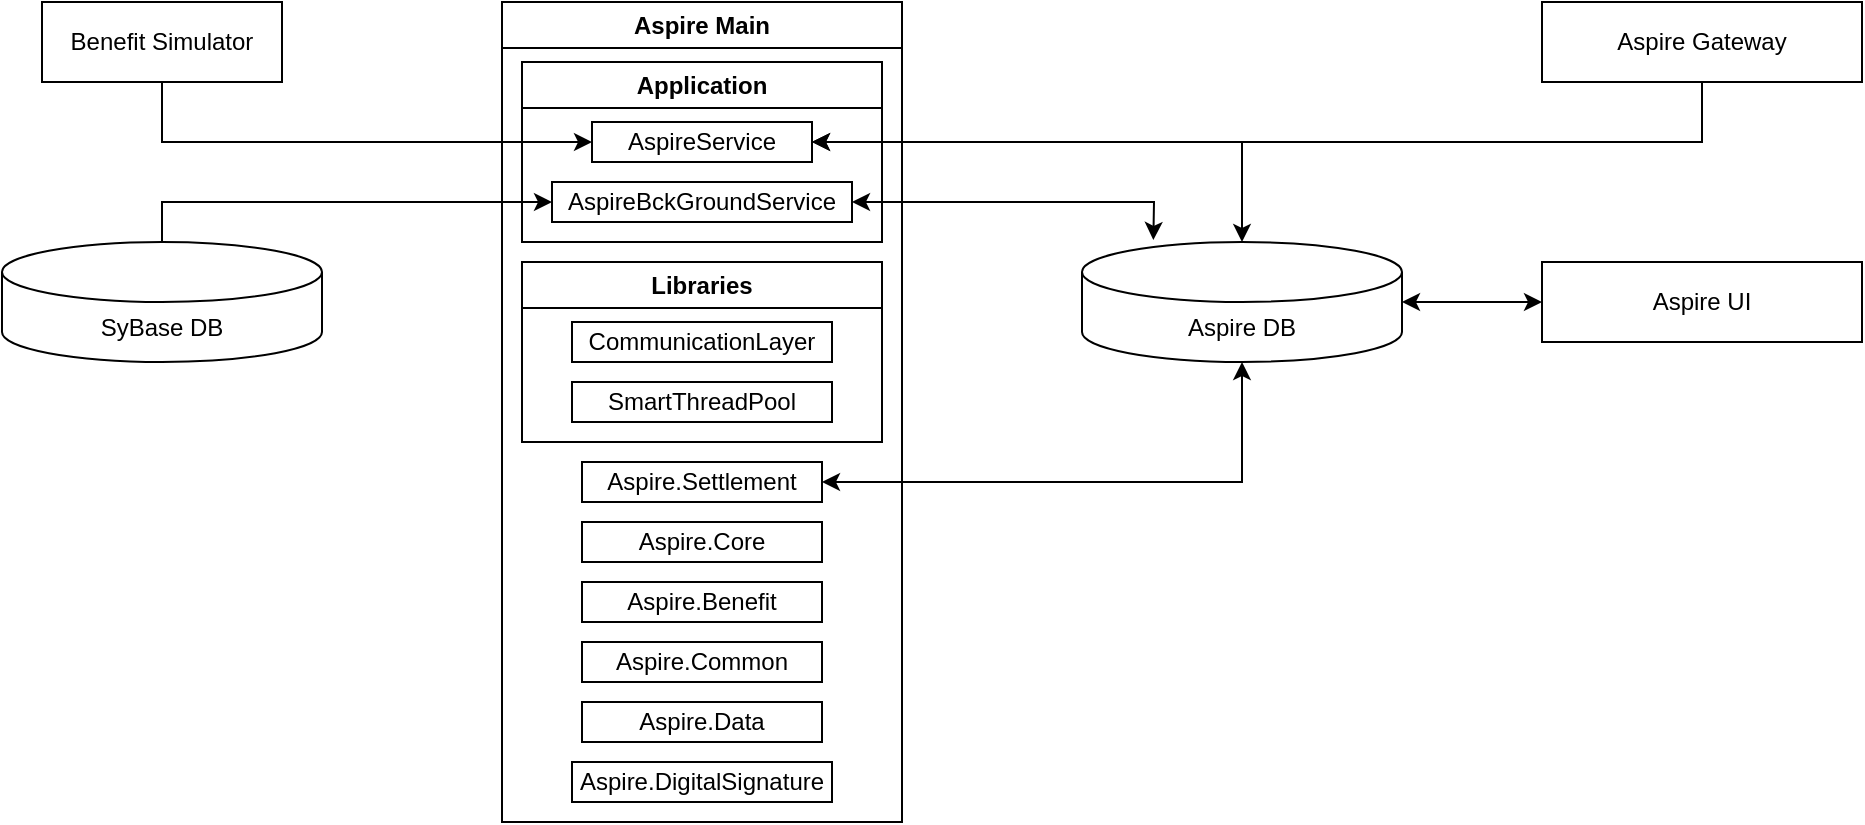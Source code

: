 <mxfile version="21.7.2" type="github" pages="3">
  <diagram id="lW2yeLPKLFarmGBHYU54" name="Aspire">
    <mxGraphModel dx="1050" dy="574" grid="1" gridSize="10" guides="1" tooltips="1" connect="1" arrows="1" fold="1" page="1" pageScale="1" pageWidth="1169" pageHeight="827" math="0" shadow="0">
      <root>
        <mxCell id="0" />
        <mxCell id="1" parent="0" />
        <mxCell id="iufMbYyBqZOPi5BF86Iq-2" value="Aspire Main" style="swimlane;whiteSpace=wrap;html=1;" parent="1" vertex="1">
          <mxGeometry x="440" y="40" width="200" height="410" as="geometry" />
        </mxCell>
        <mxCell id="8gHA495yompljOyTWCN0-1" value="Application" style="swimlane;whiteSpace=wrap;html=1;" parent="iufMbYyBqZOPi5BF86Iq-2" vertex="1">
          <mxGeometry x="10" y="30" width="180" height="90" as="geometry" />
        </mxCell>
        <mxCell id="8gHA495yompljOyTWCN0-2" value="AspireService" style="rounded=0;whiteSpace=wrap;html=1;" parent="8gHA495yompljOyTWCN0-1" vertex="1">
          <mxGeometry x="35" y="30" width="110" height="20" as="geometry" />
        </mxCell>
        <mxCell id="8gHA495yompljOyTWCN0-3" value="AspireBckGroundService" style="rounded=0;whiteSpace=wrap;html=1;" parent="8gHA495yompljOyTWCN0-1" vertex="1">
          <mxGeometry x="15" y="60" width="150" height="20" as="geometry" />
        </mxCell>
        <mxCell id="h50UE_S-mEdRcJz5tjL6-1" value="Libraries" style="swimlane;whiteSpace=wrap;html=1;" parent="iufMbYyBqZOPi5BF86Iq-2" vertex="1">
          <mxGeometry x="10" y="130" width="180" height="90" as="geometry" />
        </mxCell>
        <mxCell id="h50UE_S-mEdRcJz5tjL6-2" value="CommunicationLayer" style="rounded=0;whiteSpace=wrap;html=1;" parent="h50UE_S-mEdRcJz5tjL6-1" vertex="1">
          <mxGeometry x="25" y="30" width="130" height="20" as="geometry" />
        </mxCell>
        <mxCell id="h50UE_S-mEdRcJz5tjL6-3" value="SmartThreadPool" style="rounded=0;whiteSpace=wrap;html=1;" parent="h50UE_S-mEdRcJz5tjL6-1" vertex="1">
          <mxGeometry x="25" y="60" width="130" height="20" as="geometry" />
        </mxCell>
        <mxCell id="5SF_NQ6M5Nal3n-W6SpF-5" value="Aspire.Settlement" style="rounded=0;whiteSpace=wrap;html=1;" parent="iufMbYyBqZOPi5BF86Iq-2" vertex="1">
          <mxGeometry x="40" y="230" width="120" height="20" as="geometry" />
        </mxCell>
        <mxCell id="5SF_NQ6M5Nal3n-W6SpF-4" value="Aspire.Core" style="rounded=0;whiteSpace=wrap;html=1;" parent="iufMbYyBqZOPi5BF86Iq-2" vertex="1">
          <mxGeometry x="40" y="260" width="120" height="20" as="geometry" />
        </mxCell>
        <mxCell id="5SF_NQ6M5Nal3n-W6SpF-1" value="Aspire.Benefit" style="rounded=0;whiteSpace=wrap;html=1;" parent="iufMbYyBqZOPi5BF86Iq-2" vertex="1">
          <mxGeometry x="40" y="290" width="120" height="20" as="geometry" />
        </mxCell>
        <mxCell id="5SF_NQ6M5Nal3n-W6SpF-2" value="Aspire.Common" style="rounded=0;whiteSpace=wrap;html=1;" parent="iufMbYyBqZOPi5BF86Iq-2" vertex="1">
          <mxGeometry x="40" y="320" width="120" height="20" as="geometry" />
        </mxCell>
        <mxCell id="5SF_NQ6M5Nal3n-W6SpF-6" value="Aspire.Data" style="rounded=0;whiteSpace=wrap;html=1;" parent="iufMbYyBqZOPi5BF86Iq-2" vertex="1">
          <mxGeometry x="40" y="350" width="120" height="20" as="geometry" />
        </mxCell>
        <mxCell id="5SF_NQ6M5Nal3n-W6SpF-3" value="Aspire.DigitalSignature" style="rounded=0;whiteSpace=wrap;html=1;" parent="iufMbYyBqZOPi5BF86Iq-2" vertex="1">
          <mxGeometry x="35" y="380" width="130" height="20" as="geometry" />
        </mxCell>
        <mxCell id="iufMbYyBqZOPi5BF86Iq-4" value="Aspire DB" style="shape=cylinder3;whiteSpace=wrap;html=1;boundedLbl=1;backgroundOutline=1;size=15;" parent="1" vertex="1">
          <mxGeometry x="730" y="160" width="160" height="60" as="geometry" />
        </mxCell>
        <mxCell id="5SF_NQ6M5Nal3n-W6SpF-16" value="Aspire UI" style="rounded=0;whiteSpace=wrap;html=1;" parent="1" vertex="1">
          <mxGeometry x="960" y="170" width="160" height="40" as="geometry" />
        </mxCell>
        <mxCell id="5SF_NQ6M5Nal3n-W6SpF-17" value="" style="endArrow=classic;startArrow=classic;html=1;rounded=0;exitX=1;exitY=0.5;exitDx=0;exitDy=0;exitPerimeter=0;entryX=0;entryY=0.5;entryDx=0;entryDy=0;" parent="1" source="iufMbYyBqZOPi5BF86Iq-4" target="5SF_NQ6M5Nal3n-W6SpF-16" edge="1">
          <mxGeometry width="50" height="50" relative="1" as="geometry">
            <mxPoint x="1030" y="310" as="sourcePoint" />
            <mxPoint x="1080" y="260" as="targetPoint" />
          </mxGeometry>
        </mxCell>
        <mxCell id="5SF_NQ6M5Nal3n-W6SpF-18" value="" style="endArrow=classic;startArrow=classic;html=1;rounded=0;exitX=1;exitY=0.5;exitDx=0;exitDy=0;entryX=0.5;entryY=0;entryDx=0;entryDy=0;entryPerimeter=0;" parent="1" source="8gHA495yompljOyTWCN0-2" target="iufMbYyBqZOPi5BF86Iq-4" edge="1">
          <mxGeometry width="50" height="50" relative="1" as="geometry">
            <mxPoint x="720" y="130" as="sourcePoint" />
            <mxPoint x="770" y="80" as="targetPoint" />
            <Array as="points">
              <mxPoint x="810" y="110" />
            </Array>
          </mxGeometry>
        </mxCell>
        <mxCell id="5SF_NQ6M5Nal3n-W6SpF-20" value="" style="endArrow=classic;startArrow=classic;html=1;rounded=0;exitX=1;exitY=0.5;exitDx=0;exitDy=0;entryX=0.223;entryY=-0.017;entryDx=0;entryDy=0;entryPerimeter=0;" parent="1" source="8gHA495yompljOyTWCN0-3" target="iufMbYyBqZOPi5BF86Iq-4" edge="1">
          <mxGeometry width="50" height="50" relative="1" as="geometry">
            <mxPoint x="700" y="200" as="sourcePoint" />
            <mxPoint x="750" y="150" as="targetPoint" />
            <Array as="points">
              <mxPoint x="650" y="140" />
              <mxPoint x="766" y="140" />
            </Array>
          </mxGeometry>
        </mxCell>
        <mxCell id="5SF_NQ6M5Nal3n-W6SpF-21" value="SyBase DB" style="shape=cylinder3;whiteSpace=wrap;html=1;boundedLbl=1;backgroundOutline=1;size=15;" parent="1" vertex="1">
          <mxGeometry x="190" y="160" width="160" height="60" as="geometry" />
        </mxCell>
        <mxCell id="5SF_NQ6M5Nal3n-W6SpF-22" value="" style="endArrow=classic;html=1;rounded=0;exitX=0.5;exitY=0;exitDx=0;exitDy=0;exitPerimeter=0;entryX=0;entryY=0.5;entryDx=0;entryDy=0;" parent="1" source="5SF_NQ6M5Nal3n-W6SpF-21" target="8gHA495yompljOyTWCN0-3" edge="1">
          <mxGeometry width="50" height="50" relative="1" as="geometry">
            <mxPoint x="300" y="200" as="sourcePoint" />
            <mxPoint x="350" y="150" as="targetPoint" />
            <Array as="points">
              <mxPoint x="270" y="140" />
            </Array>
          </mxGeometry>
        </mxCell>
        <mxCell id="UeyrwmEbOxOz1JauZjFB-1" value="Benefit Simulator" style="rounded=0;whiteSpace=wrap;html=1;" parent="1" vertex="1">
          <mxGeometry x="210" y="40" width="120" height="40" as="geometry" />
        </mxCell>
        <mxCell id="UeyrwmEbOxOz1JauZjFB-2" value="" style="endArrow=classic;html=1;rounded=0;exitX=0.5;exitY=1;exitDx=0;exitDy=0;entryX=0;entryY=0.5;entryDx=0;entryDy=0;" parent="1" source="UeyrwmEbOxOz1JauZjFB-1" target="8gHA495yompljOyTWCN0-2" edge="1">
          <mxGeometry width="50" height="50" relative="1" as="geometry">
            <mxPoint x="240" y="140" as="sourcePoint" />
            <mxPoint x="290" y="90" as="targetPoint" />
            <Array as="points">
              <mxPoint x="270" y="110" />
            </Array>
          </mxGeometry>
        </mxCell>
        <mxCell id="r4xuPSf-3Fc8xtoFhFdd-1" value="" style="endArrow=classic;startArrow=classic;html=1;rounded=0;exitX=1;exitY=0.5;exitDx=0;exitDy=0;entryX=0.5;entryY=1;entryDx=0;entryDy=0;entryPerimeter=0;" parent="1" source="5SF_NQ6M5Nal3n-W6SpF-5" target="iufMbYyBqZOPi5BF86Iq-4" edge="1">
          <mxGeometry width="50" height="50" relative="1" as="geometry">
            <mxPoint x="750" y="310" as="sourcePoint" />
            <mxPoint x="800" y="260" as="targetPoint" />
            <Array as="points">
              <mxPoint x="810" y="280" />
            </Array>
          </mxGeometry>
        </mxCell>
        <mxCell id="RgGjr_Nw3MkFNdk7W0II-1" value="Aspire Gateway" style="rounded=0;whiteSpace=wrap;html=1;" parent="1" vertex="1">
          <mxGeometry x="960" y="40" width="160" height="40" as="geometry" />
        </mxCell>
        <mxCell id="RgGjr_Nw3MkFNdk7W0II-2" value="" style="endArrow=classic;html=1;rounded=0;exitX=0.5;exitY=1;exitDx=0;exitDy=0;entryX=1;entryY=0.5;entryDx=0;entryDy=0;" parent="1" source="RgGjr_Nw3MkFNdk7W0II-1" target="8gHA495yompljOyTWCN0-2" edge="1">
          <mxGeometry width="50" height="50" relative="1" as="geometry">
            <mxPoint x="770" y="70" as="sourcePoint" />
            <mxPoint x="820" y="20" as="targetPoint" />
            <Array as="points">
              <mxPoint x="1040" y="110" />
            </Array>
          </mxGeometry>
        </mxCell>
      </root>
    </mxGraphModel>
  </diagram>
  <diagram name="Aspire Main" id="IH4H51r7AeCOJ74Wlhnf">
    <mxGraphModel dx="1050" dy="574" grid="1" gridSize="10" guides="1" tooltips="1" connect="1" arrows="1" fold="1" page="1" pageScale="1" pageWidth="1169" pageHeight="827" math="0" shadow="0">
      <root>
        <mxCell id="0" />
        <mxCell id="1" parent="0" />
        <mxCell id="LXWdEqAj7WApUk0QWLQh-1" value="Aspire.Benefit" style="rounded=0;whiteSpace=wrap;html=1;" parent="1" vertex="1">
          <mxGeometry x="530" y="260" width="140" height="40" as="geometry" />
        </mxCell>
        <mxCell id="LXWdEqAj7WApUk0QWLQh-2" value="Aspire.Common" style="rounded=0;whiteSpace=wrap;html=1;" parent="1" vertex="1">
          <mxGeometry x="760" y="260" width="140" height="40" as="geometry" />
        </mxCell>
        <mxCell id="LXWdEqAj7WApUk0QWLQh-3" value="Aspire.DigitalSignature" style="rounded=0;whiteSpace=wrap;html=1;" parent="1" vertex="1">
          <mxGeometry x="990" y="320" width="140" height="40" as="geometry" />
        </mxCell>
        <mxCell id="LXWdEqAj7WApUk0QWLQh-4" value="Aspire.Core" style="rounded=0;whiteSpace=wrap;html=1;" parent="1" vertex="1">
          <mxGeometry x="650" y="130" width="140" height="40" as="geometry" />
        </mxCell>
        <mxCell id="LXWdEqAj7WApUk0QWLQh-6" value="Aspire.Settlement" style="rounded=0;whiteSpace=wrap;html=1;" parent="1" vertex="1">
          <mxGeometry x="650" y="40" width="140" height="40" as="geometry" />
        </mxCell>
        <mxCell id="LXWdEqAj7WApUk0QWLQh-7" value="Aspire.Data" style="rounded=0;whiteSpace=wrap;html=1;" parent="1" vertex="1">
          <mxGeometry x="990" y="260" width="140" height="40" as="geometry" />
        </mxCell>
        <mxCell id="LXWdEqAj7WApUk0QWLQh-16" value="Application" style="swimlane;whiteSpace=wrap;html=1;" parent="1" vertex="1">
          <mxGeometry x="300" y="50" width="200" height="160" as="geometry" />
        </mxCell>
        <mxCell id="LXWdEqAj7WApUk0QWLQh-17" value="AspireService" style="rounded=0;whiteSpace=wrap;html=1;" parent="LXWdEqAj7WApUk0QWLQh-16" vertex="1">
          <mxGeometry x="30" y="40" width="140" height="40" as="geometry" />
        </mxCell>
        <mxCell id="LXWdEqAj7WApUk0QWLQh-18" value="AspireBckGroundService" style="rounded=0;whiteSpace=wrap;html=1;" parent="LXWdEqAj7WApUk0QWLQh-16" vertex="1">
          <mxGeometry x="30" y="100" width="140" height="40" as="geometry" />
        </mxCell>
        <mxCell id="LXWdEqAj7WApUk0QWLQh-19" value="Libraries" style="swimlane;whiteSpace=wrap;html=1;" parent="1" vertex="1">
          <mxGeometry x="960" y="50" width="200" height="160" as="geometry" />
        </mxCell>
        <mxCell id="LXWdEqAj7WApUk0QWLQh-20" value="CommunicationLayer" style="rounded=0;whiteSpace=wrap;html=1;" parent="LXWdEqAj7WApUk0QWLQh-19" vertex="1">
          <mxGeometry x="30" y="40" width="140" height="40" as="geometry" />
        </mxCell>
        <mxCell id="LXWdEqAj7WApUk0QWLQh-21" value="SmartThreadPool" style="rounded=0;whiteSpace=wrap;html=1;" parent="LXWdEqAj7WApUk0QWLQh-19" vertex="1">
          <mxGeometry x="30" y="100" width="140" height="40" as="geometry" />
        </mxCell>
        <mxCell id="LXWdEqAj7WApUk0QWLQh-22" value="Simulator" style="swimlane;whiteSpace=wrap;html=1;" parent="1" vertex="1">
          <mxGeometry x="10" y="50" width="200" height="110" as="geometry" />
        </mxCell>
        <mxCell id="LXWdEqAj7WApUk0QWLQh-23" value="BenefitSimulator" style="rounded=0;whiteSpace=wrap;html=1;" parent="LXWdEqAj7WApUk0QWLQh-22" vertex="1">
          <mxGeometry x="30" y="40" width="140" height="40" as="geometry" />
        </mxCell>
        <mxCell id="LXWdEqAj7WApUk0QWLQh-25" value="referneces" style="endArrow=classic;html=1;rounded=0;exitX=1;exitY=0.5;exitDx=0;exitDy=0;entryX=0;entryY=0.5;entryDx=0;entryDy=0;" parent="1" source="LXWdEqAj7WApUk0QWLQh-1" target="LXWdEqAj7WApUk0QWLQh-2" edge="1">
          <mxGeometry width="50" height="50" relative="1" as="geometry">
            <mxPoint x="935" y="380" as="sourcePoint" />
            <mxPoint x="985" y="330" as="targetPoint" />
          </mxGeometry>
        </mxCell>
        <mxCell id="LXWdEqAj7WApUk0QWLQh-26" value="referneces" style="endArrow=classic;html=1;rounded=0;exitX=0.5;exitY=1;exitDx=0;exitDy=0;entryX=0.5;entryY=0;entryDx=0;entryDy=0;" parent="1" source="LXWdEqAj7WApUk0QWLQh-4" target="LXWdEqAj7WApUk0QWLQh-1" edge="1">
          <mxGeometry width="50" height="50" relative="1" as="geometry">
            <mxPoint x="901" y="143" as="sourcePoint" />
            <mxPoint x="1070" y="220" as="targetPoint" />
          </mxGeometry>
        </mxCell>
        <mxCell id="LXWdEqAj7WApUk0QWLQh-27" value="referneces" style="endArrow=classic;html=1;rounded=0;entryX=0.5;entryY=0;entryDx=0;entryDy=0;" parent="1" target="LXWdEqAj7WApUk0QWLQh-2" edge="1">
          <mxGeometry width="50" height="50" relative="1" as="geometry">
            <mxPoint x="720" y="170" as="sourcePoint" />
            <mxPoint x="875" y="140" as="targetPoint" />
          </mxGeometry>
        </mxCell>
        <mxCell id="LXWdEqAj7WApUk0QWLQh-28" value="referneces" style="endArrow=classic;html=1;rounded=0;exitX=1;exitY=0.5;exitDx=0;exitDy=0;entryX=0;entryY=0.5;entryDx=0;entryDy=0;" parent="1" source="LXWdEqAj7WApUk0QWLQh-4" target="LXWdEqAj7WApUk0QWLQh-7" edge="1">
          <mxGeometry width="50" height="50" relative="1" as="geometry">
            <mxPoint x="660" y="290" as="sourcePoint" />
            <mxPoint x="850" y="290" as="targetPoint" />
          </mxGeometry>
        </mxCell>
        <mxCell id="LXWdEqAj7WApUk0QWLQh-29" value="referneces" style="endArrow=classic;html=1;rounded=0;exitX=1;exitY=0.5;exitDx=0;exitDy=0;entryX=0;entryY=0.5;entryDx=0;entryDy=0;" parent="1" source="LXWdEqAj7WApUk0QWLQh-4" target="LXWdEqAj7WApUk0QWLQh-3" edge="1">
          <mxGeometry width="50" height="50" relative="1" as="geometry">
            <mxPoint x="660" y="290" as="sourcePoint" />
            <mxPoint x="850" y="370" as="targetPoint" />
          </mxGeometry>
        </mxCell>
        <mxCell id="LXWdEqAj7WApUk0QWLQh-30" value="referneces" style="endArrow=classic;html=1;rounded=0;entryX=0;entryY=0.5;entryDx=0;entryDy=0;exitX=1;exitY=0.5;exitDx=0;exitDy=0;" parent="1" source="LXWdEqAj7WApUk0QWLQh-4" target="LXWdEqAj7WApUk0QWLQh-20" edge="1">
          <mxGeometry width="50" height="50" relative="1" as="geometry">
            <mxPoint x="650" y="280" as="sourcePoint" />
            <mxPoint x="850" y="310" as="targetPoint" />
            <mxPoint as="offset" />
          </mxGeometry>
        </mxCell>
        <mxCell id="LXWdEqAj7WApUk0QWLQh-31" value="referneces" style="endArrow=classic;html=1;rounded=0;entryX=0;entryY=0.5;entryDx=0;entryDy=0;exitX=1;exitY=0.5;exitDx=0;exitDy=0;" parent="1" source="LXWdEqAj7WApUk0QWLQh-4" target="LXWdEqAj7WApUk0QWLQh-21" edge="1">
          <mxGeometry width="50" height="50" relative="1" as="geometry">
            <mxPoint x="780" y="190" as="sourcePoint" />
            <mxPoint x="1100" y="160" as="targetPoint" />
          </mxGeometry>
        </mxCell>
        <mxCell id="LXWdEqAj7WApUk0QWLQh-32" value="referneces" style="endArrow=classic;html=1;rounded=0;entryX=0.5;entryY=0;entryDx=0;entryDy=0;" parent="1" source="LXWdEqAj7WApUk0QWLQh-6" target="LXWdEqAj7WApUk0QWLQh-4" edge="1">
          <mxGeometry width="50" height="50" relative="1" as="geometry">
            <mxPoint x="690" y="160" as="sourcePoint" />
            <mxPoint x="610" y="130" as="targetPoint" />
          </mxGeometry>
        </mxCell>
        <mxCell id="LXWdEqAj7WApUk0QWLQh-34" value="referneces" style="endArrow=classic;html=1;rounded=0;entryX=0;entryY=0.5;entryDx=0;entryDy=0;exitX=1;exitY=0.5;exitDx=0;exitDy=0;" parent="1" source="LXWdEqAj7WApUk0QWLQh-17" target="LXWdEqAj7WApUk0QWLQh-4" edge="1">
          <mxGeometry width="50" height="50" relative="1" as="geometry">
            <mxPoint x="190" y="399.41" as="sourcePoint" />
            <mxPoint x="630" y="399.41" as="targetPoint" />
            <mxPoint as="offset" />
          </mxGeometry>
        </mxCell>
        <mxCell id="LXWdEqAj7WApUk0QWLQh-35" value="referneces" style="endArrow=classic;html=1;rounded=0;entryX=0;entryY=0.5;entryDx=0;entryDy=0;exitX=1;exitY=0.5;exitDx=0;exitDy=0;" parent="1" source="LXWdEqAj7WApUk0QWLQh-17" target="LXWdEqAj7WApUk0QWLQh-1" edge="1">
          <mxGeometry width="50" height="50" relative="1" as="geometry">
            <mxPoint x="360" y="180" as="sourcePoint" />
            <mxPoint x="520" y="160" as="targetPoint" />
            <mxPoint as="offset" />
          </mxGeometry>
        </mxCell>
        <mxCell id="LXWdEqAj7WApUk0QWLQh-36" value="referneces" style="endArrow=classic;html=1;rounded=0;entryX=0;entryY=0.5;entryDx=0;entryDy=0;exitX=1;exitY=0.5;exitDx=0;exitDy=0;" parent="1" source="LXWdEqAj7WApUk0QWLQh-18" target="LXWdEqAj7WApUk0QWLQh-4" edge="1">
          <mxGeometry width="50" height="50" relative="1" as="geometry">
            <mxPoint x="370" y="190" as="sourcePoint" />
            <mxPoint x="530" y="170" as="targetPoint" />
            <mxPoint as="offset" />
          </mxGeometry>
        </mxCell>
        <mxCell id="LXWdEqAj7WApUk0QWLQh-37" value="referneces" style="endArrow=classic;html=1;rounded=0;entryX=0;entryY=0.5;entryDx=0;entryDy=0;exitX=1;exitY=0.5;exitDx=0;exitDy=0;" parent="1" source="LXWdEqAj7WApUk0QWLQh-18" target="LXWdEqAj7WApUk0QWLQh-1" edge="1">
          <mxGeometry width="50" height="50" relative="1" as="geometry">
            <mxPoint x="380" y="200" as="sourcePoint" />
            <mxPoint x="540" y="180" as="targetPoint" />
            <mxPoint as="offset" />
          </mxGeometry>
        </mxCell>
        <mxCell id="tMq9X9xfU3IAdiIrnS-C-1" value="" style="endArrow=classic;html=1;rounded=0;exitX=1;exitY=0.5;exitDx=0;exitDy=0;entryX=0;entryY=0.5;entryDx=0;entryDy=0;" parent="1" source="LXWdEqAj7WApUk0QWLQh-23" target="LXWdEqAj7WApUk0QWLQh-17" edge="1">
          <mxGeometry width="50" height="50" relative="1" as="geometry">
            <mxPoint x="230" y="280" as="sourcePoint" />
            <mxPoint x="280" y="230" as="targetPoint" />
          </mxGeometry>
        </mxCell>
        <mxCell id="tMq9X9xfU3IAdiIrnS-C-2" value="Consumes" style="edgeLabel;html=1;align=center;verticalAlign=middle;resizable=0;points=[];" parent="tMq9X9xfU3IAdiIrnS-C-1" vertex="1" connectable="0">
          <mxGeometry x="-0.173" y="-2" relative="1" as="geometry">
            <mxPoint as="offset" />
          </mxGeometry>
        </mxCell>
      </root>
    </mxGraphModel>
  </diagram>
  <diagram id="7UKMnsL6ZkHXRF-CBgrX" name="MT101-NRT">
    <mxGraphModel dx="1050" dy="574" grid="1" gridSize="10" guides="1" tooltips="1" connect="1" arrows="1" fold="1" page="1" pageScale="1" pageWidth="827" pageHeight="1169" math="0" shadow="0">
      <root>
        <mxCell id="0" />
        <mxCell id="1" parent="0" />
        <mxCell id="N20sK86MPbojF85FWllv-3" value="" style="html=1;points=[[0,0,0,0,5],[0,1,0,0,-5],[1,0,0,0,5],[1,1,0,0,-5]];perimeter=orthogonalPerimeter;outlineConnect=0;targetShapes=umlLifeline;portConstraint=eastwest;newEdgeStyle={&quot;curved&quot;:0,&quot;rounded&quot;:0};" vertex="1" parent="1">
          <mxGeometry x="121" y="120" width="10" height="200" as="geometry" />
        </mxCell>
        <mxCell id="N20sK86MPbojF85FWllv-7" value="" style="html=1;points=[[0,0,0,0,5],[0,1,0,0,-5],[1,0,0,0,5],[1,1,0,0,-5]];perimeter=orthogonalPerimeter;outlineConnect=0;targetShapes=umlLifeline;portConstraint=eastwest;newEdgeStyle={&quot;curved&quot;:0,&quot;rounded&quot;:0};" vertex="1" parent="1">
          <mxGeometry x="321" y="120" width="10" height="80" as="geometry" />
        </mxCell>
        <mxCell id="N20sK86MPbojF85FWllv-8" value="" style="html=1;points=[[0,0,0,0,5],[0,1,0,0,-5],[1,0,0,0,5],[1,1,0,0,-5]];perimeter=orthogonalPerimeter;outlineConnect=0;targetShapes=umlLifeline;portConstraint=eastwest;newEdgeStyle={&quot;curved&quot;:0,&quot;rounded&quot;:0};" vertex="1" parent="1">
          <mxGeometry x="401" y="120" width="10" height="200" as="geometry" />
        </mxCell>
        <mxCell id="N20sK86MPbojF85FWllv-9" value="" style="html=1;points=[[0,0,0,0,5],[0,1,0,0,-5],[1,0,0,0,5],[1,1,0,0,-5]];perimeter=orthogonalPerimeter;outlineConnect=0;targetShapes=umlLifeline;portConstraint=eastwest;newEdgeStyle={&quot;curved&quot;:0,&quot;rounded&quot;:0};" vertex="1" parent="1">
          <mxGeometry x="561" y="120" width="10" height="200" as="geometry" />
        </mxCell>
        <mxCell id="N20sK86MPbojF85FWllv-10" value="" style="html=1;points=[[0,0,0,0,5],[0,1,0,0,-5],[1,0,0,0,5],[1,1,0,0,-5]];perimeter=orthogonalPerimeter;outlineConnect=0;targetShapes=umlLifeline;portConstraint=eastwest;newEdgeStyle={&quot;curved&quot;:0,&quot;rounded&quot;:0};" vertex="1" parent="1">
          <mxGeometry x="661" y="120" width="10" height="200" as="geometry" />
        </mxCell>
        <mxCell id="N20sK86MPbojF85FWllv-12" value="MT101" style="html=1;verticalAlign=bottom;endArrow=block;curved=0;rounded=0;" edge="1" parent="1" target="N20sK86MPbojF85FWllv-7">
          <mxGeometry width="80" relative="1" as="geometry">
            <mxPoint x="131" y="160" as="sourcePoint" />
            <mxPoint x="211" y="160" as="targetPoint" />
          </mxGeometry>
        </mxCell>
        <mxCell id="N20sK86MPbojF85FWllv-13" value="MT101" style="html=1;verticalAlign=bottom;endArrow=block;curved=0;rounded=0;" edge="1" parent="1">
          <mxGeometry width="80" relative="1" as="geometry">
            <mxPoint x="331" y="170" as="sourcePoint" />
            <mxPoint x="401" y="170" as="targetPoint" />
          </mxGeometry>
        </mxCell>
        <mxCell id="N20sK86MPbojF85FWllv-14" value="ACK" style="endArrow=open;endSize=12;dashed=1;html=1;rounded=0;" edge="1" parent="1">
          <mxGeometry width="160" relative="1" as="geometry">
            <mxPoint x="321" y="170" as="sourcePoint" />
            <mxPoint x="131" y="170" as="targetPoint" />
          </mxGeometry>
        </mxCell>
        <mxCell id="N20sK86MPbojF85FWllv-15" value="Post Request" style="html=1;verticalAlign=bottom;endArrow=block;curved=0;rounded=0;" edge="1" parent="1">
          <mxGeometry width="80" relative="1" as="geometry">
            <mxPoint x="412" y="171" as="sourcePoint" />
            <mxPoint x="562" y="171" as="targetPoint" />
          </mxGeometry>
        </mxCell>
        <mxCell id="N20sK86MPbojF85FWllv-18" value="MT195 Auth" style="endArrow=open;endSize=12;dashed=1;html=1;rounded=0;" edge="1" parent="1">
          <mxGeometry width="160" relative="1" as="geometry">
            <mxPoint x="401" y="219.5" as="sourcePoint" />
            <mxPoint x="131" y="219.5" as="targetPoint" />
          </mxGeometry>
        </mxCell>
        <mxCell id="N20sK86MPbojF85FWllv-19" value="Response" style="endArrow=open;endSize=12;dashed=1;html=1;rounded=0;" edge="1" parent="1">
          <mxGeometry width="160" relative="1" as="geometry">
            <mxPoint x="560" y="240" as="sourcePoint" />
            <mxPoint x="410" y="240" as="targetPoint" />
          </mxGeometry>
        </mxCell>
        <mxCell id="N20sK86MPbojF85FWllv-20" value="Post Transaction" style="html=1;verticalAlign=bottom;endArrow=block;curved=0;rounded=0;" edge="1" parent="1">
          <mxGeometry width="80" relative="1" as="geometry">
            <mxPoint x="571" y="230" as="sourcePoint" />
            <mxPoint x="661" y="230" as="targetPoint" />
          </mxGeometry>
        </mxCell>
        <mxCell id="N20sK86MPbojF85FWllv-21" value="MT103" style="endArrow=open;endSize=12;dashed=1;html=1;rounded=0;" edge="1" parent="1">
          <mxGeometry width="160" relative="1" as="geometry">
            <mxPoint x="400" y="250" as="sourcePoint" />
            <mxPoint x="130" y="250" as="targetPoint" />
          </mxGeometry>
        </mxCell>
        <mxCell id="N20sK86MPbojF85FWllv-22" value="&lt;font color=&quot;#00c203&quot;&gt;MT196 ASCT&lt;/font&gt;" style="html=1;verticalAlign=bottom;endArrow=block;curved=0;rounded=0;fillColor=#d5e8d4;strokeColor=#82b366;" edge="1" parent="1">
          <mxGeometry width="80" relative="1" as="geometry">
            <mxPoint x="131" y="310" as="sourcePoint" />
            <mxPoint x="401" y="310" as="targetPoint" />
          </mxGeometry>
        </mxCell>
        <mxCell id="N20sK86MPbojF85FWllv-23" value="BENEFIT" style="text;html=1;strokeColor=none;fillColor=none;align=center;verticalAlign=middle;whiteSpace=wrap;rounded=0;" vertex="1" parent="1">
          <mxGeometry x="96" y="90" width="60" height="30" as="geometry" />
        </mxCell>
        <mxCell id="N20sK86MPbojF85FWllv-24" value="Gateway" style="text;html=1;strokeColor=none;fillColor=none;align=center;verticalAlign=middle;whiteSpace=wrap;rounded=0;" vertex="1" parent="1">
          <mxGeometry x="291" y="90" width="60" height="30" as="geometry" />
        </mxCell>
        <mxCell id="N20sK86MPbojF85FWllv-25" value="Payhub" style="text;html=1;strokeColor=none;fillColor=none;align=center;verticalAlign=middle;whiteSpace=wrap;rounded=0;" vertex="1" parent="1">
          <mxGeometry x="376" y="90" width="60" height="30" as="geometry" />
        </mxCell>
        <mxCell id="N20sK86MPbojF85FWllv-26" value="ICM" style="text;html=1;strokeColor=none;fillColor=none;align=center;verticalAlign=middle;whiteSpace=wrap;rounded=0;" vertex="1" parent="1">
          <mxGeometry x="536" y="90" width="60" height="30" as="geometry" />
        </mxCell>
        <mxCell id="N20sK86MPbojF85FWllv-27" value="Core" style="text;html=1;strokeColor=none;fillColor=none;align=center;verticalAlign=middle;whiteSpace=wrap;rounded=0;" vertex="1" parent="1">
          <mxGeometry x="636" y="90" width="60" height="30" as="geometry" />
        </mxCell>
        <mxCell id="N20sK86MPbojF85FWllv-88" value="Normal Flow" style="text;html=1;strokeColor=none;fillColor=none;align=center;verticalAlign=middle;whiteSpace=wrap;rounded=0;fontStyle=5" vertex="1" parent="1">
          <mxGeometry x="310" y="60" width="110" height="30" as="geometry" />
        </mxCell>
        <mxCell id="N20sK86MPbojF85FWllv-91" value="" style="shape=crossbar;whiteSpace=wrap;html=1;rounded=1;direction=south;" vertex="1" parent="1">
          <mxGeometry x="75" y="160" width="10" height="40" as="geometry" />
        </mxCell>
        <mxCell id="N20sK86MPbojF85FWllv-92" value="" style="shape=crossbar;whiteSpace=wrap;html=1;rounded=1;direction=south;" vertex="1" parent="1">
          <mxGeometry x="75" y="200" width="10" height="40" as="geometry" />
        </mxCell>
        <mxCell id="N20sK86MPbojF85FWllv-93" value="" style="shape=crossbar;whiteSpace=wrap;html=1;rounded=1;direction=south;" vertex="1" parent="1">
          <mxGeometry x="75" y="240" width="10" height="40" as="geometry" />
        </mxCell>
        <mxCell id="N20sK86MPbojF85FWllv-94" value="5" style="text;html=1;strokeColor=none;fillColor=none;align=center;verticalAlign=middle;whiteSpace=wrap;rounded=0;" vertex="1" parent="1">
          <mxGeometry x="56" y="185" width="25" height="15" as="geometry" />
        </mxCell>
        <mxCell id="N20sK86MPbojF85FWllv-95" value="10" style="text;html=1;strokeColor=none;fillColor=none;align=center;verticalAlign=middle;whiteSpace=wrap;rounded=0;" vertex="1" parent="1">
          <mxGeometry x="56" y="225" width="25" height="15" as="geometry" />
        </mxCell>
        <mxCell id="N20sK86MPbojF85FWllv-96" value="15" style="text;html=1;strokeColor=none;fillColor=none;align=center;verticalAlign=middle;whiteSpace=wrap;rounded=0;" vertex="1" parent="1">
          <mxGeometry x="56" y="265" width="25" height="15" as="geometry" />
        </mxCell>
        <mxCell id="N20sK86MPbojF85FWllv-98" value="Time&lt;br&gt;(seconds)" style="text;html=1;strokeColor=none;fillColor=none;align=center;verticalAlign=middle;whiteSpace=wrap;rounded=0;" vertex="1" parent="1">
          <mxGeometry x="9" y="205" width="40" height="30" as="geometry" />
        </mxCell>
        <mxCell id="N20sK86MPbojF85FWllv-126" value="" style="html=1;points=[[0,0,0,0,5],[0,1,0,0,-5],[1,0,0,0,5],[1,1,0,0,-5]];perimeter=orthogonalPerimeter;outlineConnect=0;targetShapes=umlLifeline;portConstraint=eastwest;newEdgeStyle={&quot;curved&quot;:0,&quot;rounded&quot;:0};" vertex="1" parent="1">
          <mxGeometry x="120" y="440" width="10" height="200" as="geometry" />
        </mxCell>
        <mxCell id="N20sK86MPbojF85FWllv-127" value="" style="html=1;points=[[0,0,0,0,5],[0,1,0,0,-5],[1,0,0,0,5],[1,1,0,0,-5]];perimeter=orthogonalPerimeter;outlineConnect=0;targetShapes=umlLifeline;portConstraint=eastwest;newEdgeStyle={&quot;curved&quot;:0,&quot;rounded&quot;:0};" vertex="1" parent="1">
          <mxGeometry x="320" y="440" width="10" height="80" as="geometry" />
        </mxCell>
        <mxCell id="N20sK86MPbojF85FWllv-128" value="" style="html=1;points=[[0,0,0,0,5],[0,1,0,0,-5],[1,0,0,0,5],[1,1,0,0,-5]];perimeter=orthogonalPerimeter;outlineConnect=0;targetShapes=umlLifeline;portConstraint=eastwest;newEdgeStyle={&quot;curved&quot;:0,&quot;rounded&quot;:0};" vertex="1" parent="1">
          <mxGeometry x="400" y="440" width="10" height="200" as="geometry" />
        </mxCell>
        <mxCell id="N20sK86MPbojF85FWllv-129" value="" style="html=1;points=[[0,0,0,0,5],[0,1,0,0,-5],[1,0,0,0,5],[1,1,0,0,-5]];perimeter=orthogonalPerimeter;outlineConnect=0;targetShapes=umlLifeline;portConstraint=eastwest;newEdgeStyle={&quot;curved&quot;:0,&quot;rounded&quot;:0};" vertex="1" parent="1">
          <mxGeometry x="560" y="440" width="10" height="200" as="geometry" />
        </mxCell>
        <mxCell id="N20sK86MPbojF85FWllv-130" value="" style="html=1;points=[[0,0,0,0,5],[0,1,0,0,-5],[1,0,0,0,5],[1,1,0,0,-5]];perimeter=orthogonalPerimeter;outlineConnect=0;targetShapes=umlLifeline;portConstraint=eastwest;newEdgeStyle={&quot;curved&quot;:0,&quot;rounded&quot;:0};" vertex="1" parent="1">
          <mxGeometry x="660" y="440" width="10" height="200" as="geometry" />
        </mxCell>
        <mxCell id="N20sK86MPbojF85FWllv-131" value="MT101" style="html=1;verticalAlign=bottom;endArrow=block;curved=0;rounded=0;" edge="1" parent="1" target="N20sK86MPbojF85FWllv-127">
          <mxGeometry width="80" relative="1" as="geometry">
            <mxPoint x="130" y="480" as="sourcePoint" />
            <mxPoint x="210" y="480" as="targetPoint" />
          </mxGeometry>
        </mxCell>
        <mxCell id="N20sK86MPbojF85FWllv-132" value="MT101" style="html=1;verticalAlign=bottom;endArrow=block;curved=0;rounded=0;" edge="1" parent="1">
          <mxGeometry width="80" relative="1" as="geometry">
            <mxPoint x="330" y="490" as="sourcePoint" />
            <mxPoint x="400" y="490" as="targetPoint" />
          </mxGeometry>
        </mxCell>
        <mxCell id="N20sK86MPbojF85FWllv-133" value="ACK" style="endArrow=open;endSize=12;dashed=1;html=1;rounded=0;" edge="1" parent="1">
          <mxGeometry width="160" relative="1" as="geometry">
            <mxPoint x="320" y="490" as="sourcePoint" />
            <mxPoint x="130" y="490" as="targetPoint" />
          </mxGeometry>
        </mxCell>
        <mxCell id="N20sK86MPbojF85FWllv-134" value="Post Request" style="html=1;verticalAlign=bottom;endArrow=block;curved=0;rounded=0;" edge="1" parent="1">
          <mxGeometry width="80" relative="1" as="geometry">
            <mxPoint x="410" y="590" as="sourcePoint" />
            <mxPoint x="560" y="590" as="targetPoint" />
          </mxGeometry>
        </mxCell>
        <mxCell id="N20sK86MPbojF85FWllv-135" value="MT195 Auth" style="endArrow=open;endSize=12;dashed=1;html=1;rounded=0;" edge="1" parent="1">
          <mxGeometry width="160" relative="1" as="geometry">
            <mxPoint x="400" y="594" as="sourcePoint" />
            <mxPoint x="130" y="594" as="targetPoint" />
          </mxGeometry>
        </mxCell>
        <mxCell id="N20sK86MPbojF85FWllv-136" value="Response" style="endArrow=open;endSize=12;dashed=1;html=1;rounded=0;" edge="1" parent="1">
          <mxGeometry width="160" relative="1" as="geometry">
            <mxPoint x="560" y="600" as="sourcePoint" />
            <mxPoint x="410" y="600" as="targetPoint" />
          </mxGeometry>
        </mxCell>
        <mxCell id="N20sK86MPbojF85FWllv-137" value="Post Transaction" style="html=1;verticalAlign=bottom;endArrow=block;curved=0;rounded=0;" edge="1" parent="1">
          <mxGeometry width="80" relative="1" as="geometry">
            <mxPoint x="570" y="595" as="sourcePoint" />
            <mxPoint x="660" y="595" as="targetPoint" />
          </mxGeometry>
        </mxCell>
        <mxCell id="N20sK86MPbojF85FWllv-138" value="MT103" style="endArrow=open;endSize=12;dashed=1;html=1;rounded=0;" edge="1" parent="1">
          <mxGeometry width="160" relative="1" as="geometry">
            <mxPoint x="400" y="610" as="sourcePoint" />
            <mxPoint x="130" y="610" as="targetPoint" />
          </mxGeometry>
        </mxCell>
        <mxCell id="N20sK86MPbojF85FWllv-139" value="&lt;font color=&quot;#ff0000&quot;&gt;MT196 RJCT&lt;/font&gt;" style="html=1;verticalAlign=bottom;endArrow=block;curved=0;rounded=0;fillColor=#f8cecc;strokeColor=#b85450;" edge="1" parent="1">
          <mxGeometry width="80" relative="1" as="geometry">
            <mxPoint x="130" y="630" as="sourcePoint" />
            <mxPoint x="400" y="630" as="targetPoint" />
          </mxGeometry>
        </mxCell>
        <mxCell id="N20sK86MPbojF85FWllv-140" value="BENEFIT" style="text;html=1;strokeColor=none;fillColor=none;align=center;verticalAlign=middle;whiteSpace=wrap;rounded=0;" vertex="1" parent="1">
          <mxGeometry x="95" y="410" width="60" height="30" as="geometry" />
        </mxCell>
        <mxCell id="N20sK86MPbojF85FWllv-141" value="Gateway" style="text;html=1;strokeColor=none;fillColor=none;align=center;verticalAlign=middle;whiteSpace=wrap;rounded=0;" vertex="1" parent="1">
          <mxGeometry x="290" y="410" width="60" height="30" as="geometry" />
        </mxCell>
        <mxCell id="N20sK86MPbojF85FWllv-142" value="Payhub" style="text;html=1;strokeColor=none;fillColor=none;align=center;verticalAlign=middle;whiteSpace=wrap;rounded=0;" vertex="1" parent="1">
          <mxGeometry x="375" y="410" width="60" height="30" as="geometry" />
        </mxCell>
        <mxCell id="N20sK86MPbojF85FWllv-143" value="ICM" style="text;html=1;strokeColor=none;fillColor=none;align=center;verticalAlign=middle;whiteSpace=wrap;rounded=0;" vertex="1" parent="1">
          <mxGeometry x="535" y="410" width="60" height="30" as="geometry" />
        </mxCell>
        <mxCell id="N20sK86MPbojF85FWllv-144" value="Core" style="text;html=1;strokeColor=none;fillColor=none;align=center;verticalAlign=middle;whiteSpace=wrap;rounded=0;" vertex="1" parent="1">
          <mxGeometry x="635" y="410" width="60" height="30" as="geometry" />
        </mxCell>
        <mxCell id="N20sK86MPbojF85FWllv-145" value="Timeout" style="text;html=1;strokeColor=none;fillColor=none;align=center;verticalAlign=middle;whiteSpace=wrap;rounded=0;fontStyle=5" vertex="1" parent="1">
          <mxGeometry x="310" y="380" width="110" height="30" as="geometry" />
        </mxCell>
        <mxCell id="N20sK86MPbojF85FWllv-146" value="" style="shape=crossbar;whiteSpace=wrap;html=1;rounded=1;direction=south;" vertex="1" parent="1">
          <mxGeometry x="74" y="480" width="10" height="40" as="geometry" />
        </mxCell>
        <mxCell id="N20sK86MPbojF85FWllv-147" value="" style="shape=crossbar;whiteSpace=wrap;html=1;rounded=1;direction=south;" vertex="1" parent="1">
          <mxGeometry x="74" y="520" width="10" height="40" as="geometry" />
        </mxCell>
        <mxCell id="N20sK86MPbojF85FWllv-148" value="" style="shape=crossbar;whiteSpace=wrap;html=1;rounded=1;direction=south;" vertex="1" parent="1">
          <mxGeometry x="74" y="560" width="10" height="40" as="geometry" />
        </mxCell>
        <mxCell id="N20sK86MPbojF85FWllv-149" value="5" style="text;html=1;strokeColor=none;fillColor=none;align=center;verticalAlign=middle;whiteSpace=wrap;rounded=0;" vertex="1" parent="1">
          <mxGeometry x="55" y="505" width="25" height="15" as="geometry" />
        </mxCell>
        <mxCell id="N20sK86MPbojF85FWllv-150" value="10" style="text;html=1;strokeColor=none;fillColor=none;align=center;verticalAlign=middle;whiteSpace=wrap;rounded=0;" vertex="1" parent="1">
          <mxGeometry x="55" y="545" width="25" height="15" as="geometry" />
        </mxCell>
        <mxCell id="N20sK86MPbojF85FWllv-151" value="15" style="text;html=1;strokeColor=none;fillColor=none;align=center;verticalAlign=middle;whiteSpace=wrap;rounded=0;" vertex="1" parent="1">
          <mxGeometry x="55" y="585" width="25" height="15" as="geometry" />
        </mxCell>
        <mxCell id="N20sK86MPbojF85FWllv-152" value="Time&lt;br&gt;(seconds)" style="text;html=1;strokeColor=none;fillColor=none;align=center;verticalAlign=middle;whiteSpace=wrap;rounded=0;" vertex="1" parent="1">
          <mxGeometry x="8" y="525" width="40" height="30" as="geometry" />
        </mxCell>
        <mxCell id="N20sK86MPbojF85FWllv-153" value="" style="html=1;points=[[0,0,0,0,5],[0,1,0,0,-5],[1,0,0,0,5],[1,1,0,0,-5]];perimeter=orthogonalPerimeter;outlineConnect=0;targetShapes=umlLifeline;portConstraint=eastwest;newEdgeStyle={&quot;curved&quot;:0,&quot;rounded&quot;:0};" vertex="1" parent="1">
          <mxGeometry x="121" y="760" width="10" height="200" as="geometry" />
        </mxCell>
        <mxCell id="N20sK86MPbojF85FWllv-154" value="" style="html=1;points=[[0,0,0,0,5],[0,1,0,0,-5],[1,0,0,0,5],[1,1,0,0,-5]];perimeter=orthogonalPerimeter;outlineConnect=0;targetShapes=umlLifeline;portConstraint=eastwest;newEdgeStyle={&quot;curved&quot;:0,&quot;rounded&quot;:0};" vertex="1" parent="1">
          <mxGeometry x="321" y="760" width="10" height="80" as="geometry" />
        </mxCell>
        <mxCell id="N20sK86MPbojF85FWllv-155" value="" style="html=1;points=[[0,0,0,0,5],[0,1,0,0,-5],[1,0,0,0,5],[1,1,0,0,-5]];perimeter=orthogonalPerimeter;outlineConnect=0;targetShapes=umlLifeline;portConstraint=eastwest;newEdgeStyle={&quot;curved&quot;:0,&quot;rounded&quot;:0};" vertex="1" parent="1">
          <mxGeometry x="401" y="760" width="10" height="200" as="geometry" />
        </mxCell>
        <mxCell id="N20sK86MPbojF85FWllv-156" value="" style="html=1;points=[[0,0,0,0,5],[0,1,0,0,-5],[1,0,0,0,5],[1,1,0,0,-5]];perimeter=orthogonalPerimeter;outlineConnect=0;targetShapes=umlLifeline;portConstraint=eastwest;newEdgeStyle={&quot;curved&quot;:0,&quot;rounded&quot;:0};" vertex="1" parent="1">
          <mxGeometry x="561" y="760" width="10" height="200" as="geometry" />
        </mxCell>
        <mxCell id="N20sK86MPbojF85FWllv-157" value="" style="html=1;points=[[0,0,0,0,5],[0,1,0,0,-5],[1,0,0,0,5],[1,1,0,0,-5]];perimeter=orthogonalPerimeter;outlineConnect=0;targetShapes=umlLifeline;portConstraint=eastwest;newEdgeStyle={&quot;curved&quot;:0,&quot;rounded&quot;:0};" vertex="1" parent="1">
          <mxGeometry x="661" y="760" width="10" height="200" as="geometry" />
        </mxCell>
        <mxCell id="N20sK86MPbojF85FWllv-158" value="MT101" style="html=1;verticalAlign=bottom;endArrow=block;curved=0;rounded=0;" edge="1" parent="1" target="N20sK86MPbojF85FWllv-154">
          <mxGeometry width="80" relative="1" as="geometry">
            <mxPoint x="131" y="800" as="sourcePoint" />
            <mxPoint x="211" y="800" as="targetPoint" />
          </mxGeometry>
        </mxCell>
        <mxCell id="N20sK86MPbojF85FWllv-159" value="MT101" style="html=1;verticalAlign=bottom;endArrow=block;curved=0;rounded=0;" edge="1" parent="1">
          <mxGeometry width="80" relative="1" as="geometry">
            <mxPoint x="331" y="820" as="sourcePoint" />
            <mxPoint x="401" y="820" as="targetPoint" />
          </mxGeometry>
        </mxCell>
        <mxCell id="N20sK86MPbojF85FWllv-160" value="ACK" style="endArrow=open;endSize=12;dashed=1;html=1;rounded=0;" edge="1" parent="1">
          <mxGeometry width="160" relative="1" as="geometry">
            <mxPoint x="321" y="810" as="sourcePoint" />
            <mxPoint x="131" y="810" as="targetPoint" />
          </mxGeometry>
        </mxCell>
        <mxCell id="N20sK86MPbojF85FWllv-161" value="Post Request" style="html=1;verticalAlign=bottom;endArrow=block;curved=0;rounded=0;" edge="1" parent="1">
          <mxGeometry width="80" relative="1" as="geometry">
            <mxPoint x="411" y="912" as="sourcePoint" />
            <mxPoint x="561" y="912" as="targetPoint" />
          </mxGeometry>
        </mxCell>
        <mxCell id="N20sK86MPbojF85FWllv-167" value="BENEFIT" style="text;html=1;strokeColor=none;fillColor=none;align=center;verticalAlign=middle;whiteSpace=wrap;rounded=0;" vertex="1" parent="1">
          <mxGeometry x="96" y="730" width="60" height="30" as="geometry" />
        </mxCell>
        <mxCell id="N20sK86MPbojF85FWllv-168" value="Gateway" style="text;html=1;strokeColor=none;fillColor=none;align=center;verticalAlign=middle;whiteSpace=wrap;rounded=0;" vertex="1" parent="1">
          <mxGeometry x="291" y="730" width="60" height="30" as="geometry" />
        </mxCell>
        <mxCell id="N20sK86MPbojF85FWllv-169" value="Payhub" style="text;html=1;strokeColor=none;fillColor=none;align=center;verticalAlign=middle;whiteSpace=wrap;rounded=0;" vertex="1" parent="1">
          <mxGeometry x="376" y="730" width="60" height="30" as="geometry" />
        </mxCell>
        <mxCell id="N20sK86MPbojF85FWllv-170" value="ICM" style="text;html=1;strokeColor=none;fillColor=none;align=center;verticalAlign=middle;whiteSpace=wrap;rounded=0;" vertex="1" parent="1">
          <mxGeometry x="536" y="730" width="60" height="30" as="geometry" />
        </mxCell>
        <mxCell id="N20sK86MPbojF85FWllv-171" value="Core" style="text;html=1;strokeColor=none;fillColor=none;align=center;verticalAlign=middle;whiteSpace=wrap;rounded=0;" vertex="1" parent="1">
          <mxGeometry x="636" y="730" width="60" height="30" as="geometry" />
        </mxCell>
        <mxCell id="N20sK86MPbojF85FWllv-172" value="Solution" style="text;html=1;strokeColor=none;fillColor=none;align=center;verticalAlign=middle;whiteSpace=wrap;rounded=0;fontStyle=5" vertex="1" parent="1">
          <mxGeometry x="311" y="700" width="110" height="30" as="geometry" />
        </mxCell>
        <mxCell id="N20sK86MPbojF85FWllv-173" value="" style="shape=crossbar;whiteSpace=wrap;html=1;rounded=1;direction=south;" vertex="1" parent="1">
          <mxGeometry x="75" y="800" width="10" height="40" as="geometry" />
        </mxCell>
        <mxCell id="N20sK86MPbojF85FWllv-174" value="" style="shape=crossbar;whiteSpace=wrap;html=1;rounded=1;direction=south;" vertex="1" parent="1">
          <mxGeometry x="75" y="840" width="10" height="40" as="geometry" />
        </mxCell>
        <mxCell id="N20sK86MPbojF85FWllv-175" value="" style="shape=crossbar;whiteSpace=wrap;html=1;rounded=1;direction=south;" vertex="1" parent="1">
          <mxGeometry x="75" y="880" width="10" height="40" as="geometry" />
        </mxCell>
        <mxCell id="N20sK86MPbojF85FWllv-176" value="5" style="text;html=1;strokeColor=none;fillColor=none;align=center;verticalAlign=middle;whiteSpace=wrap;rounded=0;" vertex="1" parent="1">
          <mxGeometry x="56" y="825" width="25" height="15" as="geometry" />
        </mxCell>
        <mxCell id="N20sK86MPbojF85FWllv-177" value="10" style="text;html=1;strokeColor=none;fillColor=none;align=center;verticalAlign=middle;whiteSpace=wrap;rounded=0;" vertex="1" parent="1">
          <mxGeometry x="56" y="865" width="25" height="15" as="geometry" />
        </mxCell>
        <mxCell id="N20sK86MPbojF85FWllv-178" value="15" style="text;html=1;strokeColor=none;fillColor=none;align=center;verticalAlign=middle;whiteSpace=wrap;rounded=0;" vertex="1" parent="1">
          <mxGeometry x="56" y="905" width="25" height="15" as="geometry" />
        </mxCell>
        <mxCell id="N20sK86MPbojF85FWllv-179" value="Time&lt;br&gt;(seconds)" style="text;html=1;strokeColor=none;fillColor=none;align=center;verticalAlign=middle;whiteSpace=wrap;rounded=0;" vertex="1" parent="1">
          <mxGeometry x="9" y="845" width="40" height="30" as="geometry" />
        </mxCell>
        <mxCell id="N20sK86MPbojF85FWllv-180" value="" style="html=1;points=[[0,0,0,0,5],[0,1,0,0,-5],[1,0,0,0,5],[1,1,0,0,-5]];perimeter=orthogonalPerimeter;outlineConnect=0;targetShapes=umlLifeline;portConstraint=eastwest;newEdgeStyle={&quot;curved&quot;:0,&quot;rounded&quot;:0};fillColor=#73ff70;strokeColor=none;" vertex="1" parent="1">
          <mxGeometry x="401" y="160" width="10" height="120" as="geometry" />
        </mxCell>
        <mxCell id="N20sK86MPbojF85FWllv-181" value="" style="html=1;points=[[0,0,0,0,5],[0,1,0,0,-5],[1,0,0,0,5],[1,1,0,0,-5]];perimeter=orthogonalPerimeter;outlineConnect=0;targetShapes=umlLifeline;portConstraint=eastwest;newEdgeStyle={&quot;curved&quot;:0,&quot;rounded&quot;:0};fillColor=#ff726b;strokeColor=none;" vertex="1" parent="1">
          <mxGeometry x="401" y="280" width="10" height="40" as="geometry" />
        </mxCell>
        <mxCell id="N20sK86MPbojF85FWllv-182" value="" style="html=1;points=[[0,0,0,0,5],[0,1,0,0,-5],[1,0,0,0,5],[1,1,0,0,-5]];perimeter=orthogonalPerimeter;outlineConnect=0;targetShapes=umlLifeline;portConstraint=eastwest;newEdgeStyle={&quot;curved&quot;:0,&quot;rounded&quot;:0};fillColor=#73ff70;strokeColor=none;" vertex="1" parent="1">
          <mxGeometry x="400" y="480" width="10" height="110" as="geometry" />
        </mxCell>
        <mxCell id="N20sK86MPbojF85FWllv-183" value="" style="html=1;points=[[0,0,0,0,5],[0,1,0,0,-5],[1,0,0,0,5],[1,1,0,0,-5]];perimeter=orthogonalPerimeter;outlineConnect=0;targetShapes=umlLifeline;portConstraint=eastwest;newEdgeStyle={&quot;curved&quot;:0,&quot;rounded&quot;:0};fillColor=#ff726b;strokeColor=none;" vertex="1" parent="1">
          <mxGeometry x="400" y="590" width="10" height="50" as="geometry" />
        </mxCell>
        <mxCell id="N20sK86MPbojF85FWllv-186" value="" style="html=1;points=[[0,0,0,0,5],[0,1,0,0,-5],[1,0,0,0,5],[1,1,0,0,-5]];perimeter=orthogonalPerimeter;outlineConnect=0;targetShapes=umlLifeline;portConstraint=eastwest;newEdgeStyle={&quot;curved&quot;:0,&quot;rounded&quot;:0};fillColor=#73ff70;strokeColor=none;" vertex="1" parent="1">
          <mxGeometry x="401" y="800" width="10" height="110" as="geometry" />
        </mxCell>
        <mxCell id="N20sK86MPbojF85FWllv-187" value="" style="html=1;points=[[0,0,0,0,5],[0,1,0,0,-5],[1,0,0,0,5],[1,1,0,0,-5]];perimeter=orthogonalPerimeter;outlineConnect=0;targetShapes=umlLifeline;portConstraint=eastwest;newEdgeStyle={&quot;curved&quot;:0,&quot;rounded&quot;:0};fillColor=#ff726b;strokeColor=none;" vertex="1" parent="1">
          <mxGeometry x="401" y="910" width="10" height="50" as="geometry" />
        </mxCell>
        <mxCell id="N20sK86MPbojF85FWllv-188" value="" style="shape=umlDestroy;whiteSpace=wrap;html=1;strokeWidth=1;targetShapes=umlLifeline;fontStyle=1" vertex="1" parent="1">
          <mxGeometry x="470" y="898" width="30" height="30" as="geometry" />
        </mxCell>
      </root>
    </mxGraphModel>
  </diagram>
</mxfile>
